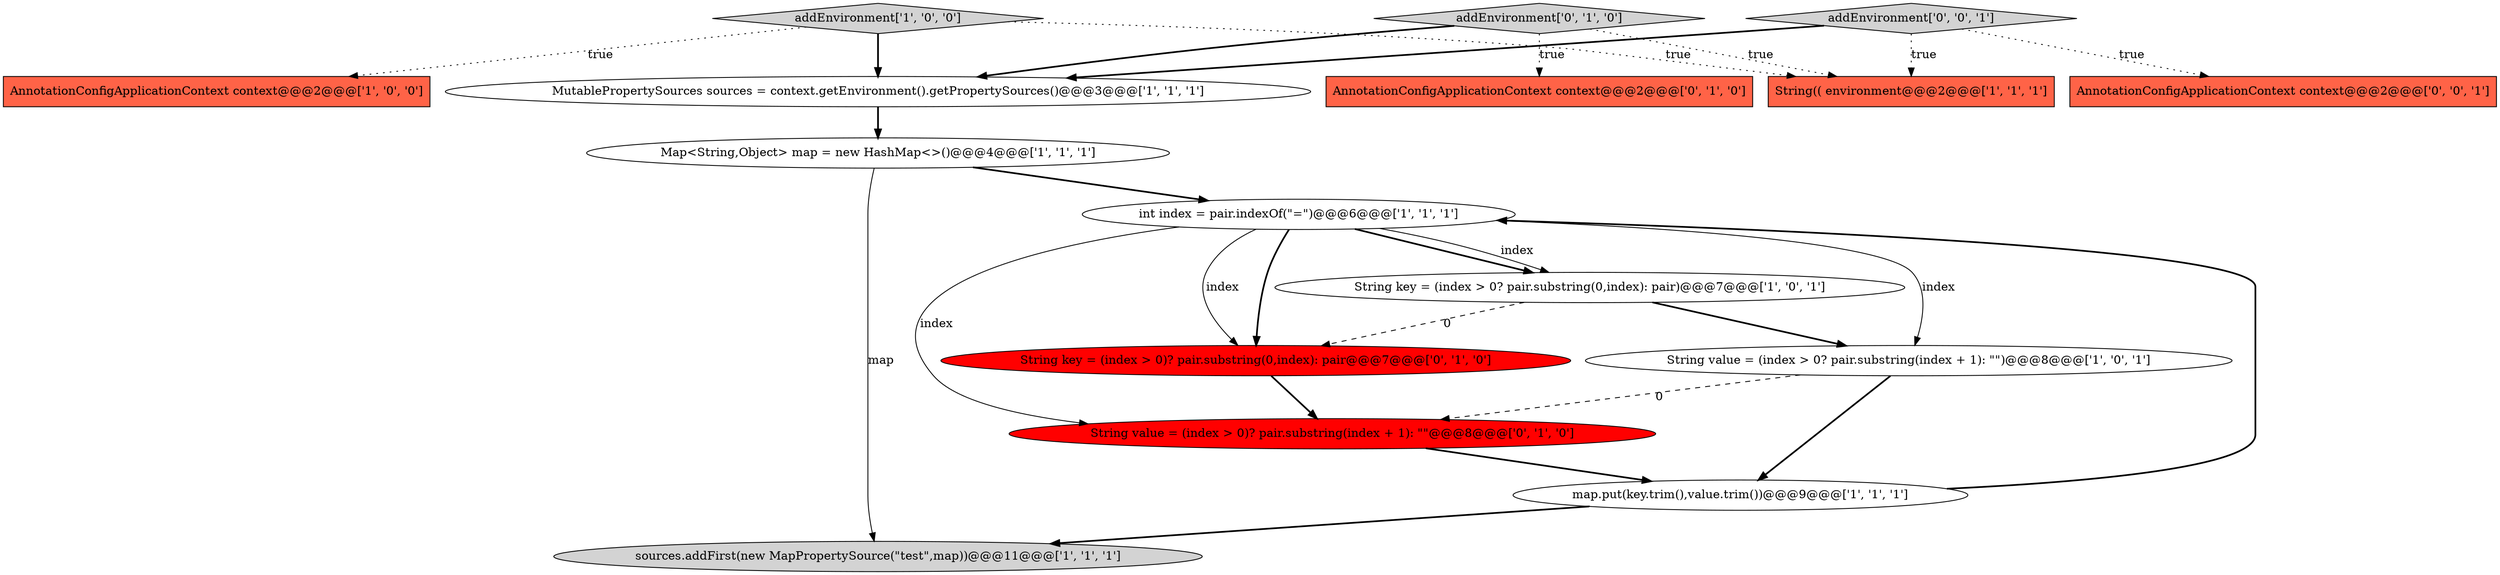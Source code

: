 digraph {
1 [style = filled, label = "AnnotationConfigApplicationContext context@@@2@@@['1', '0', '0']", fillcolor = tomato, shape = box image = "AAA0AAABBB1BBB"];
10 [style = filled, label = "AnnotationConfigApplicationContext context@@@2@@@['0', '1', '0']", fillcolor = tomato, shape = box image = "AAA0AAABBB2BBB"];
11 [style = filled, label = "addEnvironment['0', '1', '0']", fillcolor = lightgray, shape = diamond image = "AAA0AAABBB2BBB"];
15 [style = filled, label = "addEnvironment['0', '0', '1']", fillcolor = lightgray, shape = diamond image = "AAA0AAABBB3BBB"];
5 [style = filled, label = "int index = pair.indexOf(\"=\")@@@6@@@['1', '1', '1']", fillcolor = white, shape = ellipse image = "AAA0AAABBB1BBB"];
7 [style = filled, label = "sources.addFirst(new MapPropertySource(\"test\",map))@@@11@@@['1', '1', '1']", fillcolor = lightgray, shape = ellipse image = "AAA0AAABBB1BBB"];
12 [style = filled, label = "String key = (index > 0)? pair.substring(0,index): pair@@@7@@@['0', '1', '0']", fillcolor = red, shape = ellipse image = "AAA1AAABBB2BBB"];
4 [style = filled, label = "MutablePropertySources sources = context.getEnvironment().getPropertySources()@@@3@@@['1', '1', '1']", fillcolor = white, shape = ellipse image = "AAA0AAABBB1BBB"];
8 [style = filled, label = "addEnvironment['1', '0', '0']", fillcolor = lightgray, shape = diamond image = "AAA0AAABBB1BBB"];
0 [style = filled, label = "Map<String,Object> map = new HashMap<>()@@@4@@@['1', '1', '1']", fillcolor = white, shape = ellipse image = "AAA0AAABBB1BBB"];
13 [style = filled, label = "String value = (index > 0)? pair.substring(index + 1): \"\"@@@8@@@['0', '1', '0']", fillcolor = red, shape = ellipse image = "AAA1AAABBB2BBB"];
14 [style = filled, label = "AnnotationConfigApplicationContext context@@@2@@@['0', '0', '1']", fillcolor = tomato, shape = box image = "AAA0AAABBB3BBB"];
6 [style = filled, label = "String(( environment@@@2@@@['1', '1', '1']", fillcolor = tomato, shape = box image = "AAA0AAABBB1BBB"];
9 [style = filled, label = "String key = (index > 0? pair.substring(0,index): pair)@@@7@@@['1', '0', '1']", fillcolor = white, shape = ellipse image = "AAA0AAABBB1BBB"];
2 [style = filled, label = "String value = (index > 0? pair.substring(index + 1): \"\")@@@8@@@['1', '0', '1']", fillcolor = white, shape = ellipse image = "AAA0AAABBB1BBB"];
3 [style = filled, label = "map.put(key.trim(),value.trim())@@@9@@@['1', '1', '1']", fillcolor = white, shape = ellipse image = "AAA0AAABBB1BBB"];
5->9 [style = bold, label=""];
5->12 [style = solid, label="index"];
9->2 [style = bold, label=""];
11->10 [style = dotted, label="true"];
2->3 [style = bold, label=""];
11->4 [style = bold, label=""];
15->14 [style = dotted, label="true"];
4->0 [style = bold, label=""];
0->7 [style = solid, label="map"];
5->13 [style = solid, label="index"];
5->2 [style = solid, label="index"];
8->1 [style = dotted, label="true"];
12->13 [style = bold, label=""];
3->5 [style = bold, label=""];
8->6 [style = dotted, label="true"];
13->3 [style = bold, label=""];
3->7 [style = bold, label=""];
5->12 [style = bold, label=""];
11->6 [style = dotted, label="true"];
2->13 [style = dashed, label="0"];
15->6 [style = dotted, label="true"];
15->4 [style = bold, label=""];
9->12 [style = dashed, label="0"];
8->4 [style = bold, label=""];
5->9 [style = solid, label="index"];
0->5 [style = bold, label=""];
}
